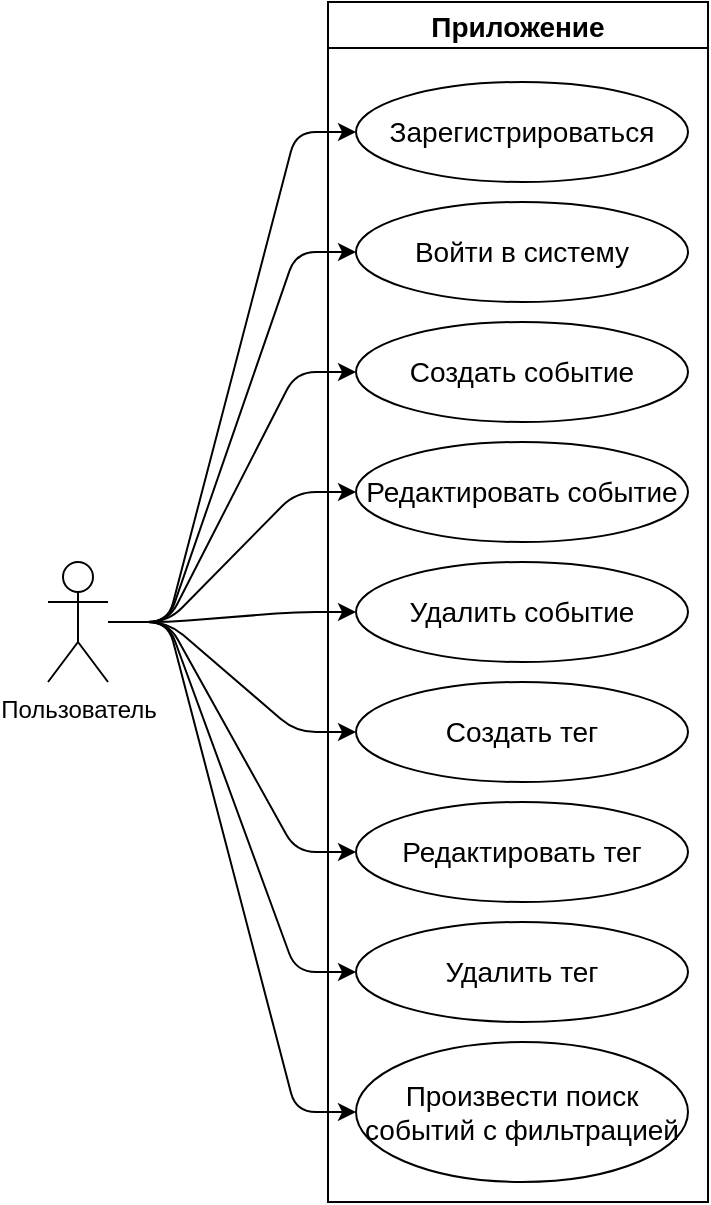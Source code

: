 <mxfile version="18.0.6" type="device"><diagram id="G97i-W1D9DYcRq47s2UK" name="Страница 1"><mxGraphModel dx="920" dy="688" grid="1" gridSize="10" guides="1" tooltips="1" connect="1" arrows="1" fold="1" page="1" pageScale="1" pageWidth="827" pageHeight="1169" math="0" shadow="0"><root><mxCell id="0"/><mxCell id="1" parent="0"/><mxCell id="c69NrBwGg-frlzEblSzc-14" style="rounded=1;orthogonalLoop=1;jettySize=auto;html=1;fontSize=14;edgeStyle=entityRelationEdgeStyle;" edge="1" parent="1" source="c69NrBwGg-frlzEblSzc-1" target="c69NrBwGg-frlzEblSzc-6"><mxGeometry relative="1" as="geometry"><mxPoint x="230" y="140" as="targetPoint"/></mxGeometry></mxCell><mxCell id="c69NrBwGg-frlzEblSzc-17" style="edgeStyle=entityRelationEdgeStyle;rounded=1;orthogonalLoop=1;jettySize=auto;html=1;fontSize=14;" edge="1" parent="1" source="c69NrBwGg-frlzEblSzc-1" target="c69NrBwGg-frlzEblSzc-7"><mxGeometry relative="1" as="geometry"/></mxCell><mxCell id="c69NrBwGg-frlzEblSzc-18" style="edgeStyle=entityRelationEdgeStyle;rounded=1;orthogonalLoop=1;jettySize=auto;html=1;fontSize=14;" edge="1" parent="1" source="c69NrBwGg-frlzEblSzc-1" target="c69NrBwGg-frlzEblSzc-8"><mxGeometry relative="1" as="geometry"/></mxCell><mxCell id="c69NrBwGg-frlzEblSzc-19" style="edgeStyle=entityRelationEdgeStyle;rounded=1;orthogonalLoop=1;jettySize=auto;html=1;fontSize=14;" edge="1" parent="1" source="c69NrBwGg-frlzEblSzc-1" target="c69NrBwGg-frlzEblSzc-9"><mxGeometry relative="1" as="geometry"/></mxCell><mxCell id="c69NrBwGg-frlzEblSzc-20" style="edgeStyle=entityRelationEdgeStyle;rounded=1;orthogonalLoop=1;jettySize=auto;html=1;fontSize=14;" edge="1" parent="1" source="c69NrBwGg-frlzEblSzc-1" target="c69NrBwGg-frlzEblSzc-10"><mxGeometry relative="1" as="geometry"/></mxCell><mxCell id="c69NrBwGg-frlzEblSzc-21" style="edgeStyle=entityRelationEdgeStyle;rounded=1;orthogonalLoop=1;jettySize=auto;html=1;entryX=0;entryY=0.5;entryDx=0;entryDy=0;fontSize=14;" edge="1" parent="1" source="c69NrBwGg-frlzEblSzc-1" target="c69NrBwGg-frlzEblSzc-11"><mxGeometry relative="1" as="geometry"/></mxCell><mxCell id="c69NrBwGg-frlzEblSzc-22" style="edgeStyle=entityRelationEdgeStyle;rounded=1;orthogonalLoop=1;jettySize=auto;html=1;fontSize=14;" edge="1" parent="1" source="c69NrBwGg-frlzEblSzc-1" target="c69NrBwGg-frlzEblSzc-12"><mxGeometry relative="1" as="geometry"/></mxCell><mxCell id="c69NrBwGg-frlzEblSzc-23" style="edgeStyle=entityRelationEdgeStyle;rounded=1;orthogonalLoop=1;jettySize=auto;html=1;fontSize=14;" edge="1" parent="1" source="c69NrBwGg-frlzEblSzc-1" target="c69NrBwGg-frlzEblSzc-13"><mxGeometry relative="1" as="geometry"/></mxCell><mxCell id="c69NrBwGg-frlzEblSzc-25" style="edgeStyle=entityRelationEdgeStyle;rounded=1;orthogonalLoop=1;jettySize=auto;html=1;fontSize=14;" edge="1" parent="1" source="c69NrBwGg-frlzEblSzc-1" target="c69NrBwGg-frlzEblSzc-24"><mxGeometry relative="1" as="geometry"/></mxCell><mxCell id="c69NrBwGg-frlzEblSzc-1" value="Пользователь" style="shape=umlActor;verticalLabelPosition=bottom;verticalAlign=top;html=1;outlineConnect=0;" vertex="1" parent="1"><mxGeometry x="190" y="280" width="30" height="60" as="geometry"/></mxCell><mxCell id="c69NrBwGg-frlzEblSzc-5" value="Приложение" style="swimlane;fontSize=14;" vertex="1" parent="1"><mxGeometry x="330" width="190" height="600" as="geometry"/></mxCell><mxCell id="c69NrBwGg-frlzEblSzc-6" value="Зарегистрироваться" style="ellipse;whiteSpace=wrap;html=1;fontSize=14;" vertex="1" parent="c69NrBwGg-frlzEblSzc-5"><mxGeometry x="14" y="40" width="166" height="50" as="geometry"/></mxCell><mxCell id="c69NrBwGg-frlzEblSzc-7" value="Войти в систему" style="ellipse;whiteSpace=wrap;html=1;fontSize=14;" vertex="1" parent="c69NrBwGg-frlzEblSzc-5"><mxGeometry x="14" y="100" width="166" height="50" as="geometry"/></mxCell><mxCell id="c69NrBwGg-frlzEblSzc-8" value="Создать событие" style="ellipse;whiteSpace=wrap;html=1;fontSize=14;" vertex="1" parent="c69NrBwGg-frlzEblSzc-5"><mxGeometry x="14" y="160" width="166" height="50" as="geometry"/></mxCell><mxCell id="c69NrBwGg-frlzEblSzc-9" value="Редактировать событие" style="ellipse;whiteSpace=wrap;html=1;fontSize=14;" vertex="1" parent="c69NrBwGg-frlzEblSzc-5"><mxGeometry x="14" y="220" width="166" height="50" as="geometry"/></mxCell><mxCell id="c69NrBwGg-frlzEblSzc-10" value="Удалить событие" style="ellipse;whiteSpace=wrap;html=1;fontSize=14;" vertex="1" parent="c69NrBwGg-frlzEblSzc-5"><mxGeometry x="14" y="280" width="166" height="50" as="geometry"/></mxCell><mxCell id="c69NrBwGg-frlzEblSzc-11" value="Создать тег" style="ellipse;whiteSpace=wrap;html=1;fontSize=14;" vertex="1" parent="c69NrBwGg-frlzEblSzc-5"><mxGeometry x="14" y="340" width="166" height="50" as="geometry"/></mxCell><mxCell id="c69NrBwGg-frlzEblSzc-12" value="Редактировать тег" style="ellipse;whiteSpace=wrap;html=1;fontSize=14;" vertex="1" parent="c69NrBwGg-frlzEblSzc-5"><mxGeometry x="14" y="400" width="166" height="50" as="geometry"/></mxCell><mxCell id="c69NrBwGg-frlzEblSzc-13" value="Удалить тег" style="ellipse;whiteSpace=wrap;html=1;fontSize=14;" vertex="1" parent="c69NrBwGg-frlzEblSzc-5"><mxGeometry x="14" y="460" width="166" height="50" as="geometry"/></mxCell><mxCell id="c69NrBwGg-frlzEblSzc-24" value="Произвести поиск событий с фильтрацией" style="ellipse;whiteSpace=wrap;html=1;fontSize=14;" vertex="1" parent="c69NrBwGg-frlzEblSzc-5"><mxGeometry x="14" y="520" width="166" height="70" as="geometry"/></mxCell></root></mxGraphModel></diagram></mxfile>